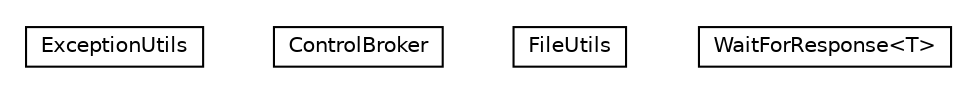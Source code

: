 #!/usr/local/bin/dot
#
# Class diagram 
# Generated by UMLGraph version R5_6-24-gf6e263 (http://www.umlgraph.org/)
#

digraph G {
	edge [fontname="Helvetica",fontsize=10,labelfontname="Helvetica",labelfontsize=10];
	node [fontname="Helvetica",fontsize=10,shape=plaintext];
	nodesep=0.25;
	ranksep=0.5;
	// org.universAAL.middleware.brokers.control.ExceptionUtils
	c482821 [label=<<table title="org.universAAL.middleware.brokers.control.ExceptionUtils" border="0" cellborder="1" cellspacing="0" cellpadding="2" port="p" href="./ExceptionUtils.html">
		<tr><td><table border="0" cellspacing="0" cellpadding="1">
<tr><td align="center" balign="center"> ExceptionUtils </td></tr>
		</table></td></tr>
		</table>>, URL="./ExceptionUtils.html", fontname="Helvetica", fontcolor="black", fontsize=10.0];
	// org.universAAL.middleware.brokers.control.ControlBroker
	c482822 [label=<<table title="org.universAAL.middleware.brokers.control.ControlBroker" border="0" cellborder="1" cellspacing="0" cellpadding="2" port="p" href="./ControlBroker.html">
		<tr><td><table border="0" cellspacing="0" cellpadding="1">
<tr><td align="center" balign="center"> ControlBroker </td></tr>
		</table></td></tr>
		</table>>, URL="./ControlBroker.html", fontname="Helvetica", fontcolor="black", fontsize=10.0];
	// org.universAAL.middleware.brokers.control.FileUtils
	c482823 [label=<<table title="org.universAAL.middleware.brokers.control.FileUtils" border="0" cellborder="1" cellspacing="0" cellpadding="2" port="p" href="./FileUtils.html">
		<tr><td><table border="0" cellspacing="0" cellpadding="1">
<tr><td align="center" balign="center"> FileUtils </td></tr>
		</table></td></tr>
		</table>>, URL="./FileUtils.html", fontname="Helvetica", fontcolor="black", fontsize=10.0];
	// org.universAAL.middleware.brokers.control.WaitForResponse<T>
	c482824 [label=<<table title="org.universAAL.middleware.brokers.control.WaitForResponse" border="0" cellborder="1" cellspacing="0" cellpadding="2" port="p" href="./WaitForResponse.html">
		<tr><td><table border="0" cellspacing="0" cellpadding="1">
<tr><td align="center" balign="center"> WaitForResponse&lt;T&gt; </td></tr>
		</table></td></tr>
		</table>>, URL="./WaitForResponse.html", fontname="Helvetica", fontcolor="black", fontsize=10.0];
}

